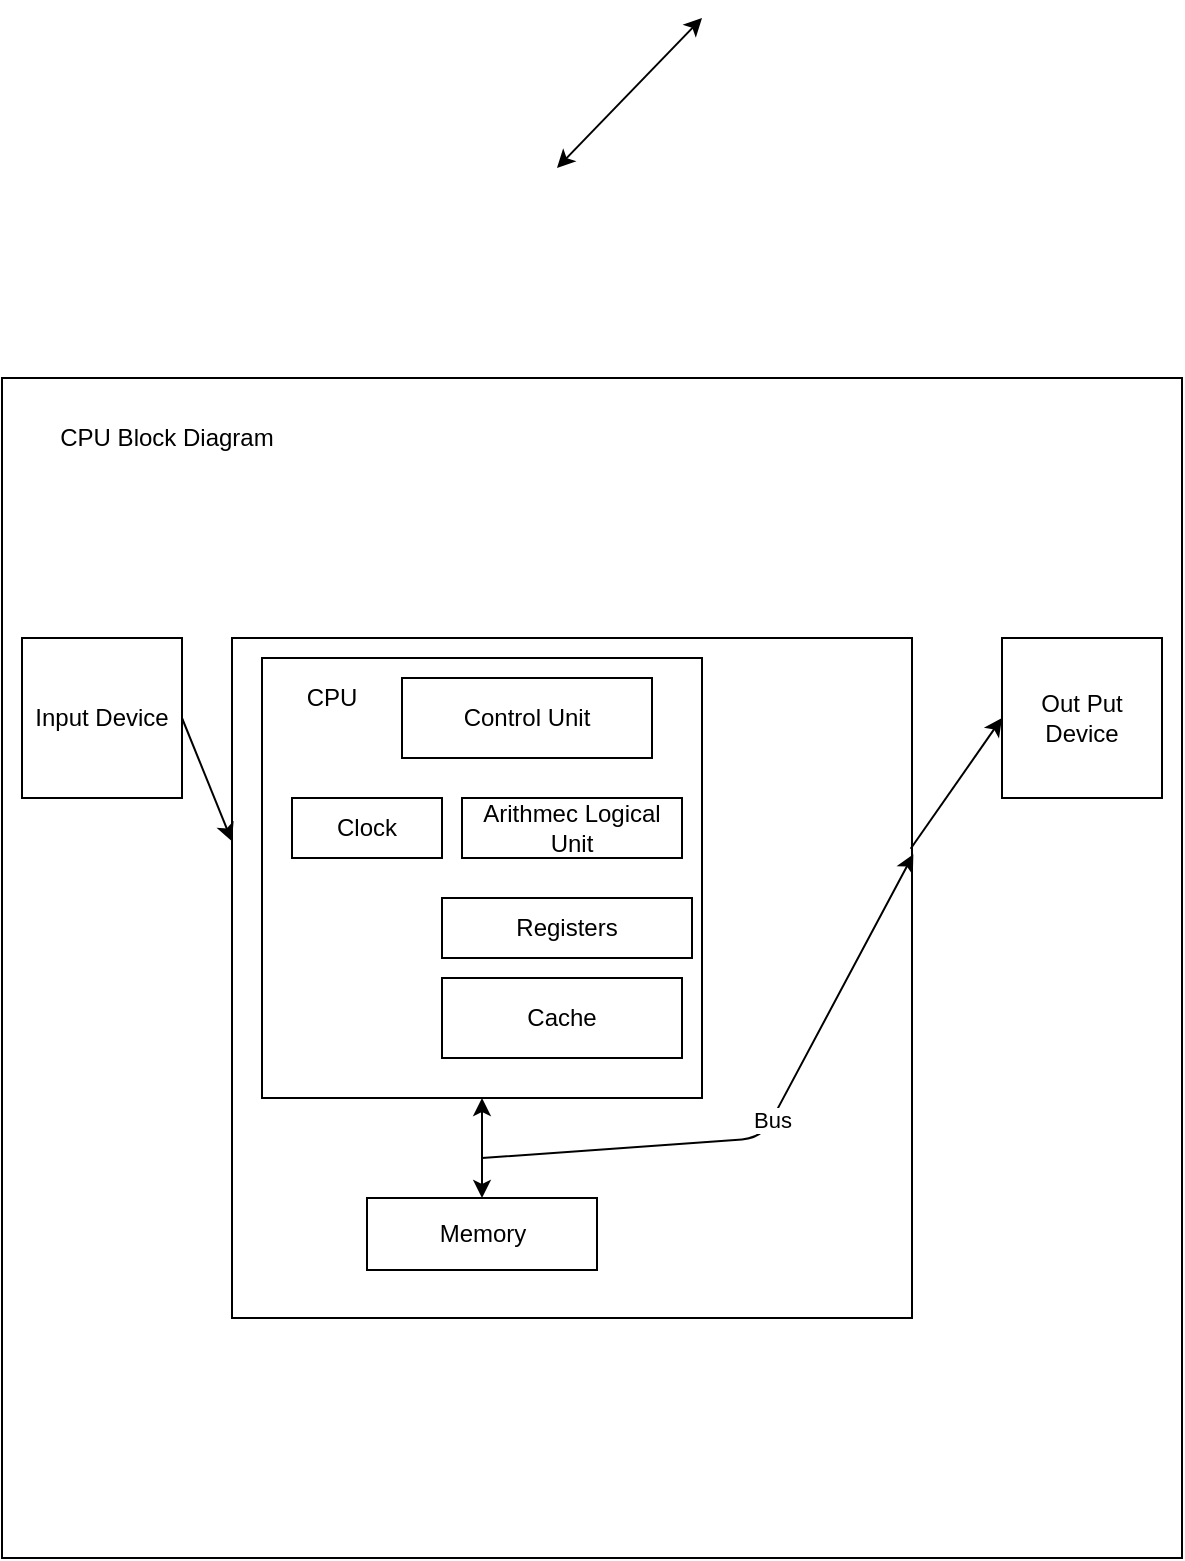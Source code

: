 <mxfile version="14.6.9" type="github">
  <diagram id="_EZNUmmyl7N4eCCKJXR2" name="Page-1">
    <mxGraphModel dx="1221" dy="587" grid="1" gridSize="10" guides="1" tooltips="1" connect="1" arrows="1" fold="1" page="1" pageScale="1" pageWidth="1169" pageHeight="827" math="0" shadow="0">
      <root>
        <mxCell id="0" />
        <mxCell id="1" parent="0" />
        <mxCell id="i-h5sG_aT9aH705vjVHx-9" value="" style="endArrow=classic;startArrow=classic;html=1;exitX=0.5;exitY=0;exitDx=0;exitDy=0;entryX=0.5;entryY=1;entryDx=0;entryDy=0;" edge="1" parent="1" source="i-h5sG_aT9aH705vjVHx-5">
          <mxGeometry width="50" height="50" relative="1" as="geometry">
            <mxPoint x="500" y="270" as="sourcePoint" />
            <mxPoint x="427.5" y="345" as="targetPoint" />
          </mxGeometry>
        </mxCell>
        <mxCell id="i-h5sG_aT9aH705vjVHx-11" value="" style="whiteSpace=wrap;html=1;aspect=fixed;" vertex="1" parent="1">
          <mxGeometry x="150" y="450" width="590" height="590" as="geometry" />
        </mxCell>
        <mxCell id="i-h5sG_aT9aH705vjVHx-16" value="Input Device" style="whiteSpace=wrap;html=1;aspect=fixed;" vertex="1" parent="1">
          <mxGeometry x="160" y="580" width="80" height="80" as="geometry" />
        </mxCell>
        <mxCell id="i-h5sG_aT9aH705vjVHx-17" value="" style="whiteSpace=wrap;html=1;aspect=fixed;" vertex="1" parent="1">
          <mxGeometry x="265" y="580" width="340" height="340" as="geometry" />
        </mxCell>
        <mxCell id="i-h5sG_aT9aH705vjVHx-18" value="" style="whiteSpace=wrap;html=1;aspect=fixed;align=left;" vertex="1" parent="1">
          <mxGeometry x="280" y="590" width="220" height="220" as="geometry" />
        </mxCell>
        <mxCell id="i-h5sG_aT9aH705vjVHx-19" value="Control Unit" style="rounded=0;whiteSpace=wrap;html=1;" vertex="1" parent="1">
          <mxGeometry x="350" y="600" width="125" height="40" as="geometry" />
        </mxCell>
        <mxCell id="i-h5sG_aT9aH705vjVHx-20" value="Memory" style="rounded=0;whiteSpace=wrap;html=1;" vertex="1" parent="1">
          <mxGeometry x="332.5" y="860" width="115" height="36" as="geometry" />
        </mxCell>
        <mxCell id="i-h5sG_aT9aH705vjVHx-21" value="Arithmec Logical Unit" style="rounded=0;whiteSpace=wrap;html=1;" vertex="1" parent="1">
          <mxGeometry x="380" y="660" width="110" height="30" as="geometry" />
        </mxCell>
        <mxCell id="i-h5sG_aT9aH705vjVHx-22" value="" style="endArrow=classic;html=1;exitX=1;exitY=0.5;exitDx=0;exitDy=0;entryX=0;entryY=0.299;entryDx=0;entryDy=0;entryPerimeter=0;" edge="1" parent="1" source="i-h5sG_aT9aH705vjVHx-16" target="i-h5sG_aT9aH705vjVHx-17">
          <mxGeometry width="50" height="50" relative="1" as="geometry">
            <mxPoint x="525" y="650" as="sourcePoint" />
            <mxPoint x="575" y="600" as="targetPoint" />
          </mxGeometry>
        </mxCell>
        <mxCell id="i-h5sG_aT9aH705vjVHx-23" value="Out Put Device" style="whiteSpace=wrap;html=1;aspect=fixed;" vertex="1" parent="1">
          <mxGeometry x="650" y="580" width="80" height="80" as="geometry" />
        </mxCell>
        <mxCell id="i-h5sG_aT9aH705vjVHx-24" value="" style="endArrow=classic;html=1;exitX=0.998;exitY=0.31;exitDx=0;exitDy=0;entryX=0;entryY=0.5;entryDx=0;entryDy=0;exitPerimeter=0;" edge="1" parent="1" source="i-h5sG_aT9aH705vjVHx-17" target="i-h5sG_aT9aH705vjVHx-23">
          <mxGeometry width="50" height="50" relative="1" as="geometry">
            <mxPoint x="525" y="650" as="sourcePoint" />
            <mxPoint x="575" y="600" as="targetPoint" />
          </mxGeometry>
        </mxCell>
        <mxCell id="i-h5sG_aT9aH705vjVHx-25" value="" style="endArrow=classic;startArrow=classic;html=1;exitX=0.5;exitY=0;exitDx=0;exitDy=0;entryX=0.5;entryY=1;entryDx=0;entryDy=0;" edge="1" parent="1" source="i-h5sG_aT9aH705vjVHx-20" target="i-h5sG_aT9aH705vjVHx-18">
          <mxGeometry width="50" height="50" relative="1" as="geometry">
            <mxPoint x="500" y="720" as="sourcePoint" />
            <mxPoint x="550" y="670" as="targetPoint" />
          </mxGeometry>
        </mxCell>
        <mxCell id="i-h5sG_aT9aH705vjVHx-26" value="CPU Block Diagram" style="text;html=1;strokeColor=none;fillColor=none;align=center;verticalAlign=middle;whiteSpace=wrap;rounded=0;" vertex="1" parent="1">
          <mxGeometry x="150" y="470" width="165" height="20" as="geometry" />
        </mxCell>
        <mxCell id="i-h5sG_aT9aH705vjVHx-31" value="CPU" style="text;html=1;strokeColor=none;fillColor=none;align=center;verticalAlign=middle;whiteSpace=wrap;rounded=0;" vertex="1" parent="1">
          <mxGeometry x="295" y="600" width="40" height="20" as="geometry" />
        </mxCell>
        <mxCell id="i-h5sG_aT9aH705vjVHx-32" value="Clock" style="rounded=0;whiteSpace=wrap;html=1;" vertex="1" parent="1">
          <mxGeometry x="295" y="660" width="75" height="30" as="geometry" />
        </mxCell>
        <mxCell id="i-h5sG_aT9aH705vjVHx-33" value="Registers" style="rounded=0;whiteSpace=wrap;html=1;" vertex="1" parent="1">
          <mxGeometry x="370" y="710" width="125" height="30" as="geometry" />
        </mxCell>
        <mxCell id="i-h5sG_aT9aH705vjVHx-34" value="Cache" style="rounded=0;whiteSpace=wrap;html=1;" vertex="1" parent="1">
          <mxGeometry x="370" y="750" width="120" height="40" as="geometry" />
        </mxCell>
        <mxCell id="i-h5sG_aT9aH705vjVHx-35" value="Bus" style="endArrow=classic;html=1;entryX=1.002;entryY=0.318;entryDx=0;entryDy=0;entryPerimeter=0;" edge="1" parent="1" target="i-h5sG_aT9aH705vjVHx-17">
          <mxGeometry width="50" height="50" relative="1" as="geometry">
            <mxPoint x="390" y="840" as="sourcePoint" />
            <mxPoint x="720" y="730" as="targetPoint" />
            <Array as="points">
              <mxPoint x="530" y="830" />
            </Array>
          </mxGeometry>
        </mxCell>
      </root>
    </mxGraphModel>
  </diagram>
</mxfile>

